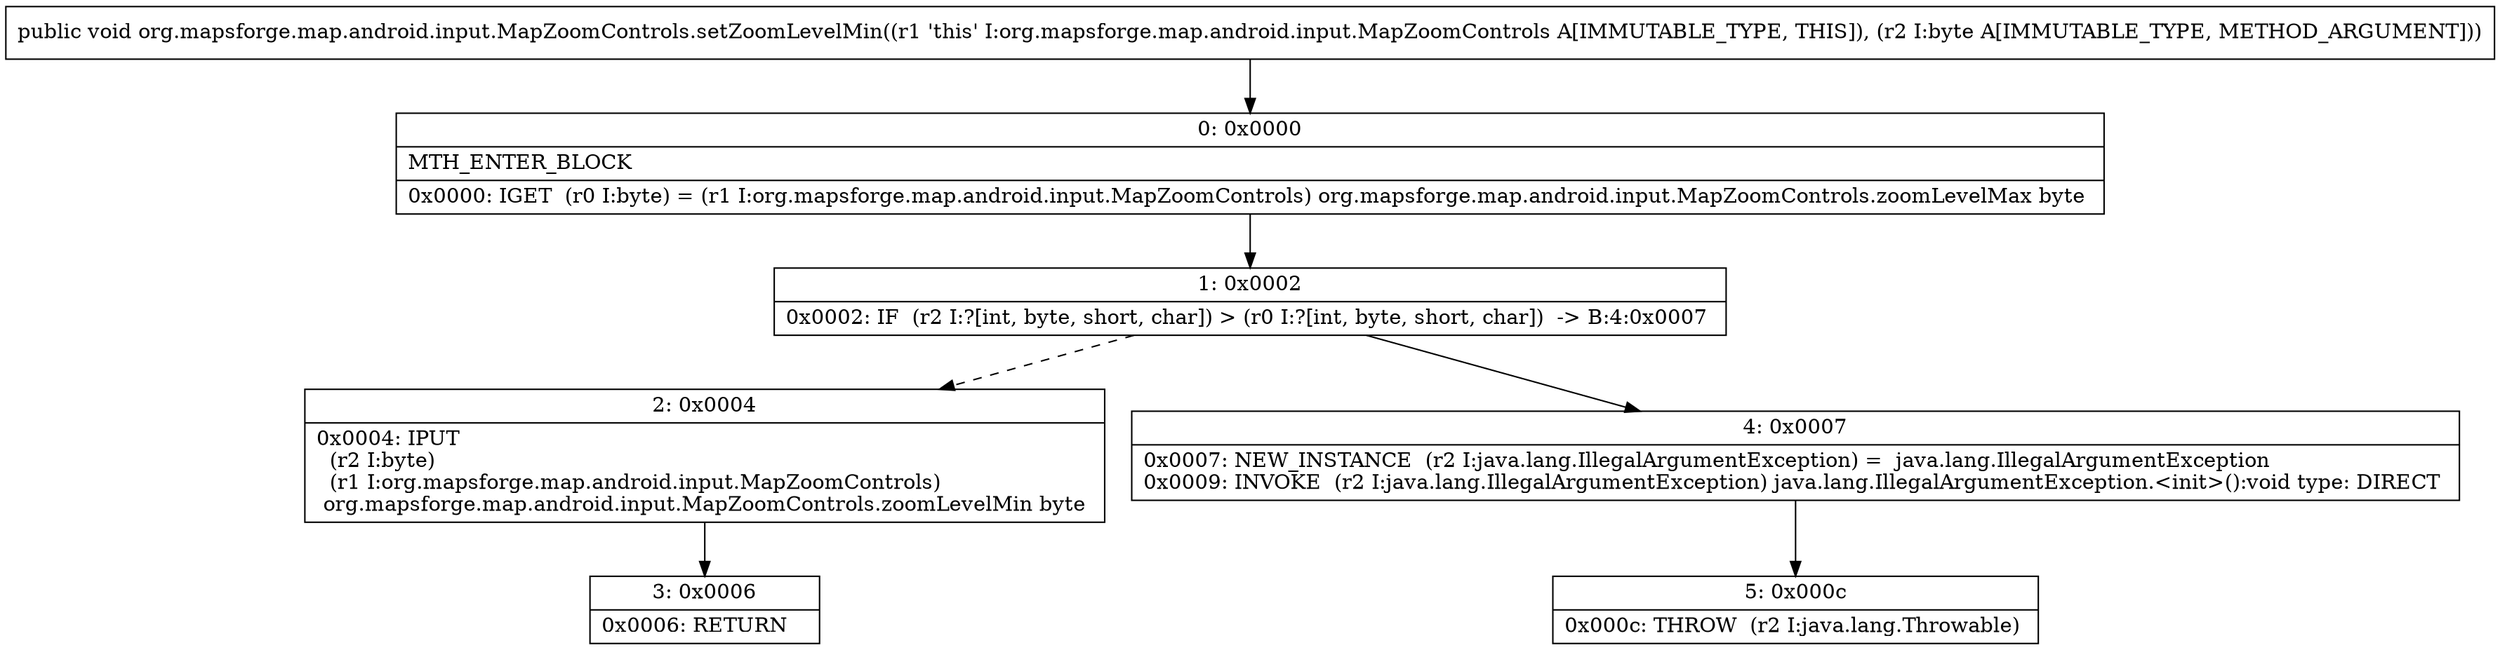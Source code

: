 digraph "CFG fororg.mapsforge.map.android.input.MapZoomControls.setZoomLevelMin(B)V" {
Node_0 [shape=record,label="{0\:\ 0x0000|MTH_ENTER_BLOCK\l|0x0000: IGET  (r0 I:byte) = (r1 I:org.mapsforge.map.android.input.MapZoomControls) org.mapsforge.map.android.input.MapZoomControls.zoomLevelMax byte \l}"];
Node_1 [shape=record,label="{1\:\ 0x0002|0x0002: IF  (r2 I:?[int, byte, short, char]) \> (r0 I:?[int, byte, short, char])  \-\> B:4:0x0007 \l}"];
Node_2 [shape=record,label="{2\:\ 0x0004|0x0004: IPUT  \l  (r2 I:byte)\l  (r1 I:org.mapsforge.map.android.input.MapZoomControls)\l org.mapsforge.map.android.input.MapZoomControls.zoomLevelMin byte \l}"];
Node_3 [shape=record,label="{3\:\ 0x0006|0x0006: RETURN   \l}"];
Node_4 [shape=record,label="{4\:\ 0x0007|0x0007: NEW_INSTANCE  (r2 I:java.lang.IllegalArgumentException) =  java.lang.IllegalArgumentException \l0x0009: INVOKE  (r2 I:java.lang.IllegalArgumentException) java.lang.IllegalArgumentException.\<init\>():void type: DIRECT \l}"];
Node_5 [shape=record,label="{5\:\ 0x000c|0x000c: THROW  (r2 I:java.lang.Throwable) \l}"];
MethodNode[shape=record,label="{public void org.mapsforge.map.android.input.MapZoomControls.setZoomLevelMin((r1 'this' I:org.mapsforge.map.android.input.MapZoomControls A[IMMUTABLE_TYPE, THIS]), (r2 I:byte A[IMMUTABLE_TYPE, METHOD_ARGUMENT])) }"];
MethodNode -> Node_0;
Node_0 -> Node_1;
Node_1 -> Node_2[style=dashed];
Node_1 -> Node_4;
Node_2 -> Node_3;
Node_4 -> Node_5;
}

